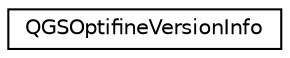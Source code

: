 digraph "类继承关系图"
{
  edge [fontname="Helvetica",fontsize="10",labelfontname="Helvetica",labelfontsize="10"];
  node [fontname="Helvetica",fontsize="10",shape=record];
  rankdir="LR";
  Node0 [label="QGSOptifineVersionInfo",height=0.2,width=0.4,color="black", fillcolor="white", style="filled",URL="$class_q_g_s_optifine_version_info.html"];
}
